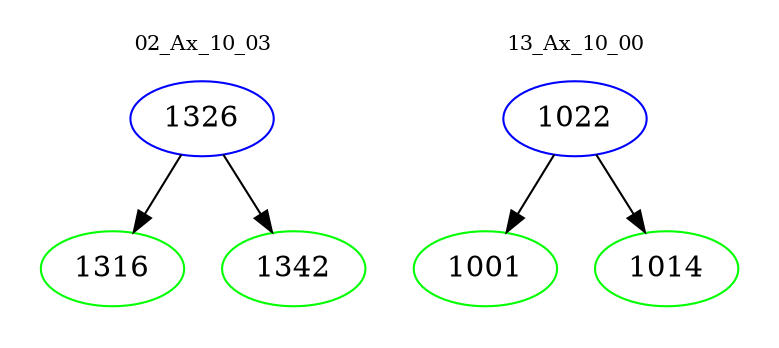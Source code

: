 digraph{
subgraph cluster_0 {
color = white
label = "02_Ax_10_03";
fontsize=10;
T0_1326 [label="1326", color="blue"]
T0_1326 -> T0_1316 [color="black"]
T0_1316 [label="1316", color="green"]
T0_1326 -> T0_1342 [color="black"]
T0_1342 [label="1342", color="green"]
}
subgraph cluster_1 {
color = white
label = "13_Ax_10_00";
fontsize=10;
T1_1022 [label="1022", color="blue"]
T1_1022 -> T1_1001 [color="black"]
T1_1001 [label="1001", color="green"]
T1_1022 -> T1_1014 [color="black"]
T1_1014 [label="1014", color="green"]
}
}
